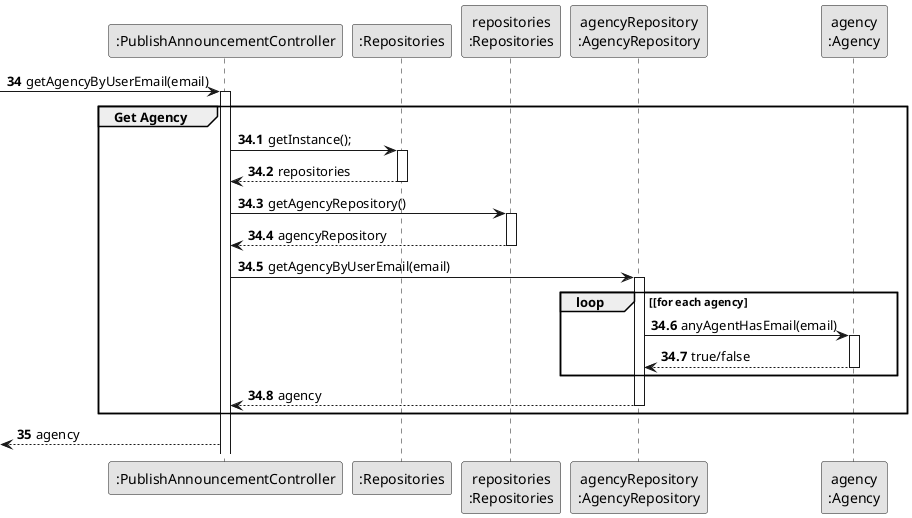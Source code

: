 @startuml
skinparam monochrome true
skinparam packageStyle rectangle
skinparam shadowing false\



participant ":PublishAnnouncementController" as CTRL
participant ":Repositories" as RepositorySingleton
participant "repositories\n:Repositories" as PLAT
participant "agencyRepository\n:AgencyRepository" as AgencyRepository
participant "agency\n:Agency" as AGENCY


autonumber 34

             -> CTRL : getAgencyByUserEmail(email)
             activate CTRL

autonumber 34.1

    group Get Agency

             CTRL-> RepositorySingleton : getInstance();
             activate RepositorySingleton

             RepositorySingleton --> CTRL: repositories
             deactivate RepositorySingleton


             CTRL -> PLAT: getAgencyRepository()
             activate PLAT

             PLAT --> CTRL: agencyRepository
             deactivate PLAT


             CTRL -> AgencyRepository: getAgencyByUserEmail(email)
             activate AgencyRepository

                 loop [for each agency
                     AgencyRepository -> AGENCY : anyAgentHasEmail(email)
                     activate AGENCY

                          AGENCY --> AgencyRepository : true/false
                     deactivate AGENCY
                 end
                 AgencyRepository --> CTRL : agency
             deactivate AgencyRepository
    end

autonumber 35

    <-- CTRL : agency

@enduml